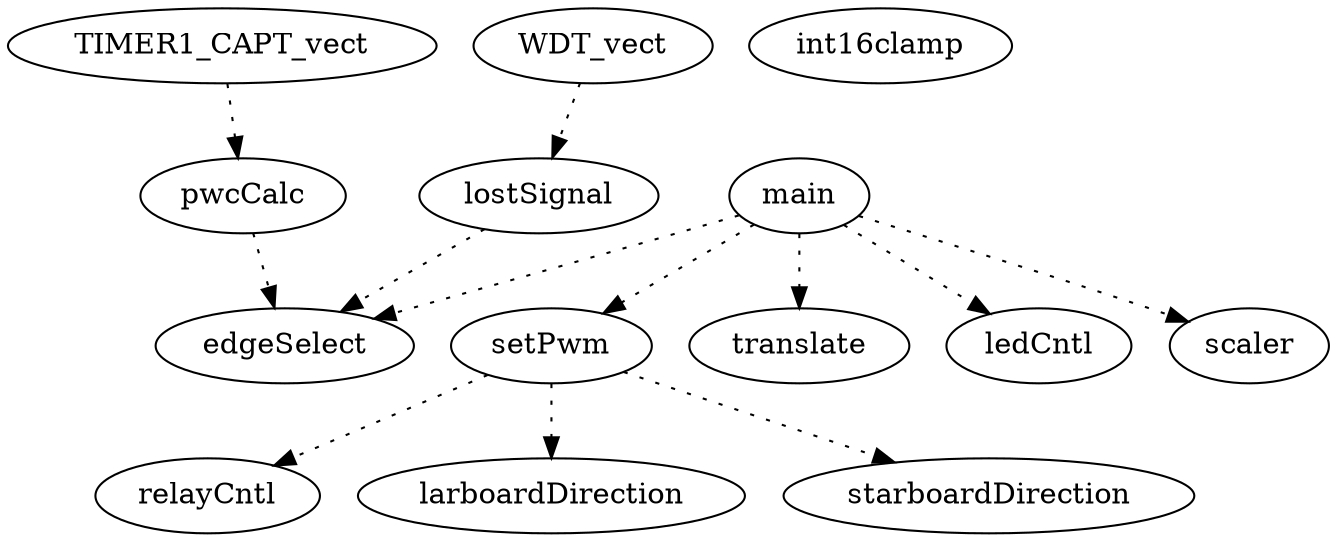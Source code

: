 digraph callgraph {
"TIMER1_CAPT_vect" -> "pwcCalc" [style=dotted];
"setPwm" -> "relayCntl" [style=dotted];
"setPwm" -> "larboardDirection" [style=dotted];
"setPwm" -> "starboardDirection" [style=dotted];
"lostSignal" -> "edgeSelect" [style=dotted];
"pwcCalc" -> "edgeSelect" [style=dotted];
"WDT_vect" -> "lostSignal" [style=dotted];
"main" -> "translate" [style=dotted];
"main" -> "ledCntl" [style=dotted];
"main" -> "edgeSelect" [style=dotted];
"main" -> "scaler" [style=dotted];
"main" -> "setPwm" [style=dotted];
"int16clamp";
}

